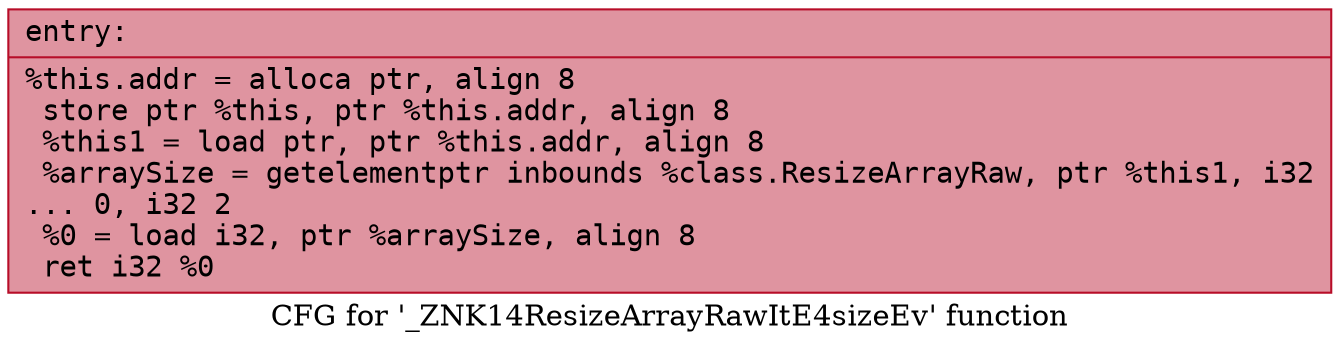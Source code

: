 digraph "CFG for '_ZNK14ResizeArrayRawItE4sizeEv' function" {
	label="CFG for '_ZNK14ResizeArrayRawItE4sizeEv' function";

	Node0x5621f7747450 [shape=record,color="#b70d28ff", style=filled, fillcolor="#b70d2870" fontname="Courier",label="{entry:\l|  %this.addr = alloca ptr, align 8\l  store ptr %this, ptr %this.addr, align 8\l  %this1 = load ptr, ptr %this.addr, align 8\l  %arraySize = getelementptr inbounds %class.ResizeArrayRaw, ptr %this1, i32\l... 0, i32 2\l  %0 = load i32, ptr %arraySize, align 8\l  ret i32 %0\l}"];
}
